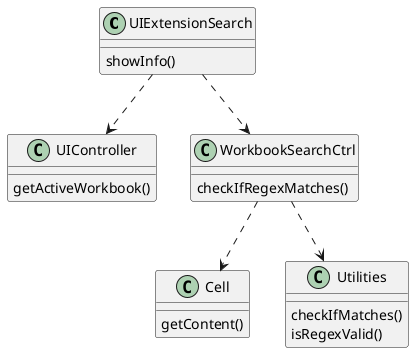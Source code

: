 @startuml
class UIExtensionSearch{
    showInfo()
}
class UIController{
    getActiveWorkbook()
}
class WorkbookSearchCtrl{
    checkIfRegexMatches()
}
class Cell{
    getContent()
}
class Utilities {
    checkIfMatches()
    isRegexValid()
}

UIExtensionSearch ..> UIController
UIExtensionSearch ..> WorkbookSearchCtrl
WorkbookSearchCtrl ..> Cell
WorkbookSearchCtrl ..> Utilities
@enduml